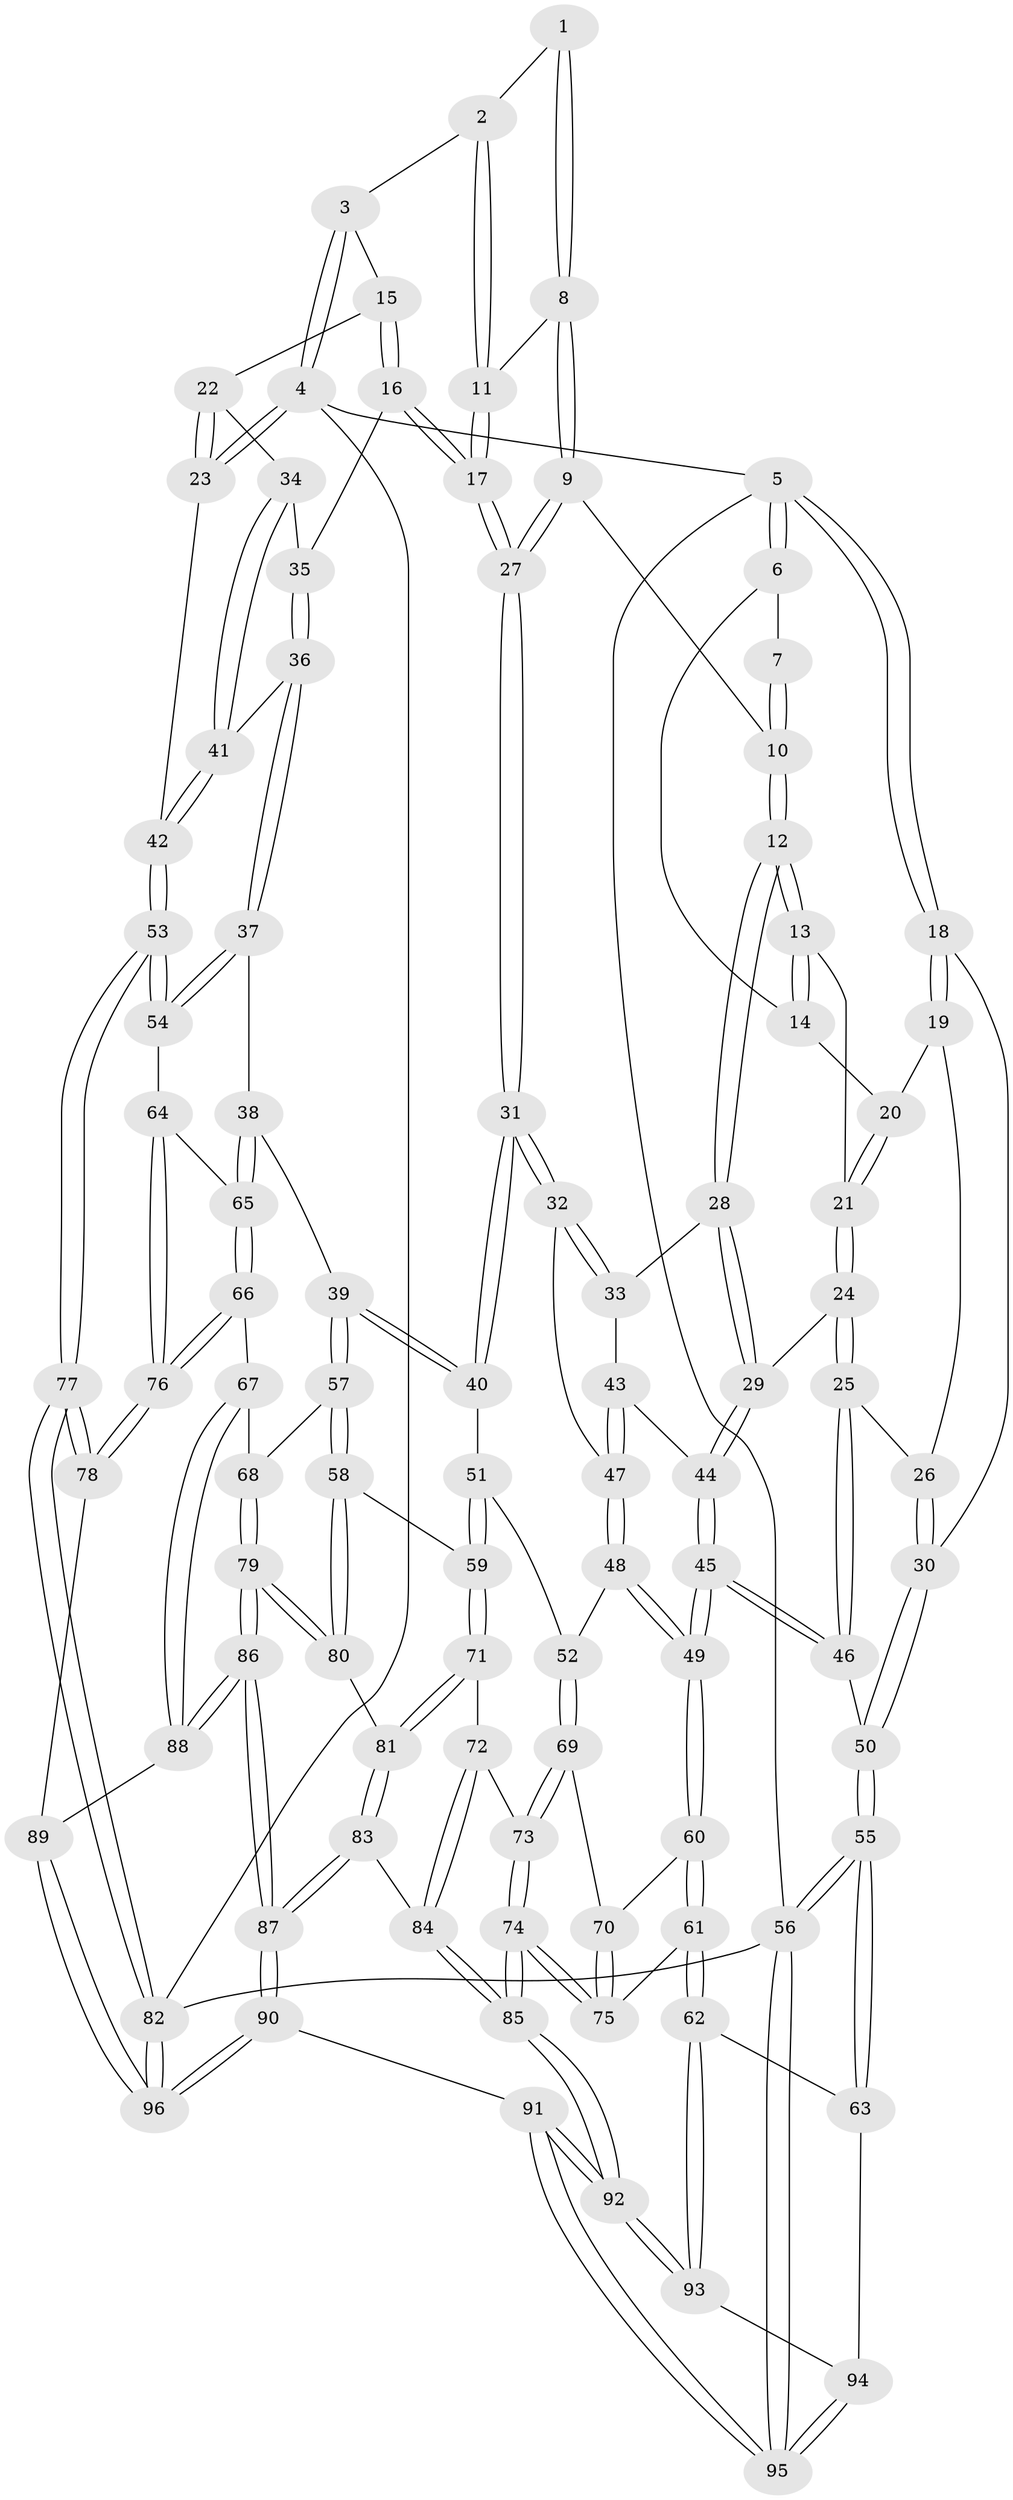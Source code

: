 // Generated by graph-tools (version 1.1) at 2025/00/03/09/25 05:00:33]
// undirected, 96 vertices, 237 edges
graph export_dot {
graph [start="1"]
  node [color=gray90,style=filled];
  1 [pos="+0.5120286852299752+0"];
  2 [pos="+0.6666134275875144+0"];
  3 [pos="+0.7535710274557699+0"];
  4 [pos="+1+0"];
  5 [pos="+0+0"];
  6 [pos="+0.2996314145915171+0"];
  7 [pos="+0.38067018291219695+0"];
  8 [pos="+0.5052275211683762+0.10675844931897997"];
  9 [pos="+0.49677312782205735+0.1191733688557149"];
  10 [pos="+0.4520650593533002+0.14904994262103033"];
  11 [pos="+0.5893727729156183+0.09511363485704413"];
  12 [pos="+0.4121517392696972+0.18807528103778406"];
  13 [pos="+0.34855330480813423+0.10265843996010207"];
  14 [pos="+0.28261686405376285+0"];
  15 [pos="+0.7796623572758604+0.007869334624496014"];
  16 [pos="+0.7042698081582089+0.1764184739706104"];
  17 [pos="+0.6834976072097677+0.18531341342292598"];
  18 [pos="+0+0"];
  19 [pos="+0.11028131325497768+0.10098102059501067"];
  20 [pos="+0.19938922395046674+0.06037553836950478"];
  21 [pos="+0.22801842681061882+0.1615888157411967"];
  22 [pos="+0.9522811542905276+0.16831378232593563"];
  23 [pos="+1+0.06627487999118963"];
  24 [pos="+0.2176539312916755+0.24298647458115566"];
  25 [pos="+0.09687416193982554+0.2798466216606055"];
  26 [pos="+0.09952262552326648+0.1561955773736455"];
  27 [pos="+0.6422898894333892+0.22513845006329078"];
  28 [pos="+0.41047397500507615+0.20392609406021311"];
  29 [pos="+0.27052693414791823+0.2585653140249186"];
  30 [pos="+0+0"];
  31 [pos="+0.5660608176714974+0.3513999438925954"];
  32 [pos="+0.5025788455415026+0.31558403961767945"];
  33 [pos="+0.43357873647881706+0.23564140578440337"];
  34 [pos="+0.9312745967029913+0.1983750963285919"];
  35 [pos="+0.7251884169714468+0.19203078316329028"];
  36 [pos="+0.8434824929329814+0.3549432025916024"];
  37 [pos="+0.8372451078375203+0.3667569679901478"];
  38 [pos="+0.7601153030880607+0.4437725348809568"];
  39 [pos="+0.692921270342396+0.4575944102670136"];
  40 [pos="+0.5748944080999506+0.3760220156629696"];
  41 [pos="+0.8907614928296201+0.3232395004353591"];
  42 [pos="+1+0.4318548978453192"];
  43 [pos="+0.3240625514557933+0.36924744550040134"];
  44 [pos="+0.29471505146998805+0.3424258808704625"];
  45 [pos="+0.14921656938213734+0.47189699894096765"];
  46 [pos="+0.06506107921305895+0.3098681913067565"];
  47 [pos="+0.3435685167197373+0.39410165004462"];
  48 [pos="+0.34351814369164557+0.3947256432576844"];
  49 [pos="+0.16062956395737+0.5165216160700701"];
  50 [pos="+0+0.285439206260864"];
  51 [pos="+0.4964856899333383+0.46378943908817605"];
  52 [pos="+0.39870540370533575+0.5290434088195389"];
  53 [pos="+1+0.492197038575817"];
  54 [pos="+1+0.520069944698788"];
  55 [pos="+0+0.7321400624551835"];
  56 [pos="+0+1"];
  57 [pos="+0.6768533424721621+0.5412172359960385"];
  58 [pos="+0.5984502209289366+0.6122284309766255"];
  59 [pos="+0.5535716363558674+0.6066269215071453"];
  60 [pos="+0.16421621342942927+0.5752695491063984"];
  61 [pos="+0.14999660858108418+0.6034046589325287"];
  62 [pos="+0.045796382405300005+0.6834278758250165"];
  63 [pos="+0+0.7088199679088969"];
  64 [pos="+0.9141747338761548+0.569702842018033"];
  65 [pos="+0.8695768390573064+0.558192039526433"];
  66 [pos="+0.7855657923636733+0.6687836450603513"];
  67 [pos="+0.7690092559352346+0.6721819161661641"];
  68 [pos="+0.7165969036867159+0.6123568268200754"];
  69 [pos="+0.3948073680747946+0.536031973960116"];
  70 [pos="+0.3806972884134372+0.5391204959076118"];
  71 [pos="+0.4850690724413862+0.6282184823809915"];
  72 [pos="+0.45207135202294385+0.6285005507072158"];
  73 [pos="+0.4407566490908187+0.624154718854964"];
  74 [pos="+0.3489429966571158+0.7578253650131531"];
  75 [pos="+0.3194706602954576+0.7324515762757202"];
  76 [pos="+0.93383941916774+0.7367797827919749"];
  77 [pos="+1+1"];
  78 [pos="+1+0.8552464436865099"];
  79 [pos="+0.6364284169884447+0.7175722280285425"];
  80 [pos="+0.5999575316844311+0.6420110333708571"];
  81 [pos="+0.5430007413831994+0.7001552691758588"];
  82 [pos="+1+1"];
  83 [pos="+0.5356430016236887+0.75169481326573"];
  84 [pos="+0.48454734402187155+0.711763671435093"];
  85 [pos="+0.3612427868575371+0.798933952942911"];
  86 [pos="+0.6603966774713275+0.8364905118483048"];
  87 [pos="+0.5896851359708812+0.8914418867068337"];
  88 [pos="+0.6983134347894175+0.8245033121276839"];
  89 [pos="+0.8592665472363046+0.8603518180223205"];
  90 [pos="+0.4623911401479172+1"];
  91 [pos="+0.45400741457771115+1"];
  92 [pos="+0.3816572280469449+0.9296688208809913"];
  93 [pos="+0.28952165688287673+0.8784520444408505"];
  94 [pos="+0.09347384305669326+0.863468757395575"];
  95 [pos="+0.22975311775403762+1"];
  96 [pos="+0.6676140129687427+1"];
  1 -- 2;
  1 -- 8;
  1 -- 8;
  2 -- 3;
  2 -- 11;
  2 -- 11;
  3 -- 4;
  3 -- 4;
  3 -- 15;
  4 -- 5;
  4 -- 23;
  4 -- 23;
  4 -- 82;
  5 -- 6;
  5 -- 6;
  5 -- 18;
  5 -- 18;
  5 -- 56;
  6 -- 7;
  6 -- 14;
  7 -- 10;
  7 -- 10;
  8 -- 9;
  8 -- 9;
  8 -- 11;
  9 -- 10;
  9 -- 27;
  9 -- 27;
  10 -- 12;
  10 -- 12;
  11 -- 17;
  11 -- 17;
  12 -- 13;
  12 -- 13;
  12 -- 28;
  12 -- 28;
  13 -- 14;
  13 -- 14;
  13 -- 21;
  14 -- 20;
  15 -- 16;
  15 -- 16;
  15 -- 22;
  16 -- 17;
  16 -- 17;
  16 -- 35;
  17 -- 27;
  17 -- 27;
  18 -- 19;
  18 -- 19;
  18 -- 30;
  19 -- 20;
  19 -- 26;
  20 -- 21;
  20 -- 21;
  21 -- 24;
  21 -- 24;
  22 -- 23;
  22 -- 23;
  22 -- 34;
  23 -- 42;
  24 -- 25;
  24 -- 25;
  24 -- 29;
  25 -- 26;
  25 -- 46;
  25 -- 46;
  26 -- 30;
  26 -- 30;
  27 -- 31;
  27 -- 31;
  28 -- 29;
  28 -- 29;
  28 -- 33;
  29 -- 44;
  29 -- 44;
  30 -- 50;
  30 -- 50;
  31 -- 32;
  31 -- 32;
  31 -- 40;
  31 -- 40;
  32 -- 33;
  32 -- 33;
  32 -- 47;
  33 -- 43;
  34 -- 35;
  34 -- 41;
  34 -- 41;
  35 -- 36;
  35 -- 36;
  36 -- 37;
  36 -- 37;
  36 -- 41;
  37 -- 38;
  37 -- 54;
  37 -- 54;
  38 -- 39;
  38 -- 65;
  38 -- 65;
  39 -- 40;
  39 -- 40;
  39 -- 57;
  39 -- 57;
  40 -- 51;
  41 -- 42;
  41 -- 42;
  42 -- 53;
  42 -- 53;
  43 -- 44;
  43 -- 47;
  43 -- 47;
  44 -- 45;
  44 -- 45;
  45 -- 46;
  45 -- 46;
  45 -- 49;
  45 -- 49;
  46 -- 50;
  47 -- 48;
  47 -- 48;
  48 -- 49;
  48 -- 49;
  48 -- 52;
  49 -- 60;
  49 -- 60;
  50 -- 55;
  50 -- 55;
  51 -- 52;
  51 -- 59;
  51 -- 59;
  52 -- 69;
  52 -- 69;
  53 -- 54;
  53 -- 54;
  53 -- 77;
  53 -- 77;
  54 -- 64;
  55 -- 56;
  55 -- 56;
  55 -- 63;
  55 -- 63;
  56 -- 95;
  56 -- 95;
  56 -- 82;
  57 -- 58;
  57 -- 58;
  57 -- 68;
  58 -- 59;
  58 -- 80;
  58 -- 80;
  59 -- 71;
  59 -- 71;
  60 -- 61;
  60 -- 61;
  60 -- 70;
  61 -- 62;
  61 -- 62;
  61 -- 75;
  62 -- 63;
  62 -- 93;
  62 -- 93;
  63 -- 94;
  64 -- 65;
  64 -- 76;
  64 -- 76;
  65 -- 66;
  65 -- 66;
  66 -- 67;
  66 -- 76;
  66 -- 76;
  67 -- 68;
  67 -- 88;
  67 -- 88;
  68 -- 79;
  68 -- 79;
  69 -- 70;
  69 -- 73;
  69 -- 73;
  70 -- 75;
  70 -- 75;
  71 -- 72;
  71 -- 81;
  71 -- 81;
  72 -- 73;
  72 -- 84;
  72 -- 84;
  73 -- 74;
  73 -- 74;
  74 -- 75;
  74 -- 75;
  74 -- 85;
  74 -- 85;
  76 -- 78;
  76 -- 78;
  77 -- 78;
  77 -- 78;
  77 -- 82;
  77 -- 82;
  78 -- 89;
  79 -- 80;
  79 -- 80;
  79 -- 86;
  79 -- 86;
  80 -- 81;
  81 -- 83;
  81 -- 83;
  82 -- 96;
  82 -- 96;
  83 -- 84;
  83 -- 87;
  83 -- 87;
  84 -- 85;
  84 -- 85;
  85 -- 92;
  85 -- 92;
  86 -- 87;
  86 -- 87;
  86 -- 88;
  86 -- 88;
  87 -- 90;
  87 -- 90;
  88 -- 89;
  89 -- 96;
  89 -- 96;
  90 -- 91;
  90 -- 96;
  90 -- 96;
  91 -- 92;
  91 -- 92;
  91 -- 95;
  91 -- 95;
  92 -- 93;
  92 -- 93;
  93 -- 94;
  94 -- 95;
  94 -- 95;
}
